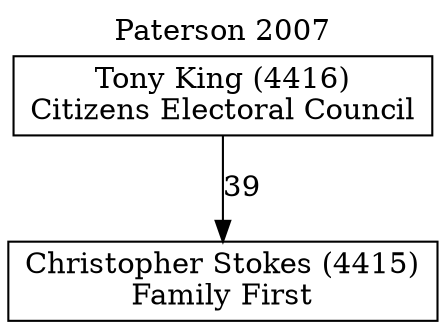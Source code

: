 // House preference flow
digraph "Christopher Stokes (4415)_Paterson_2007" {
	graph [label="Paterson 2007" labelloc=t mclimit=10]
	node [shape=box]
	"Christopher Stokes (4415)" [label="Christopher Stokes (4415)
Family First"]
	"Tony King (4416)" [label="Tony King (4416)
Citizens Electoral Council"]
	"Tony King (4416)" -> "Christopher Stokes (4415)" [label=39]
}
